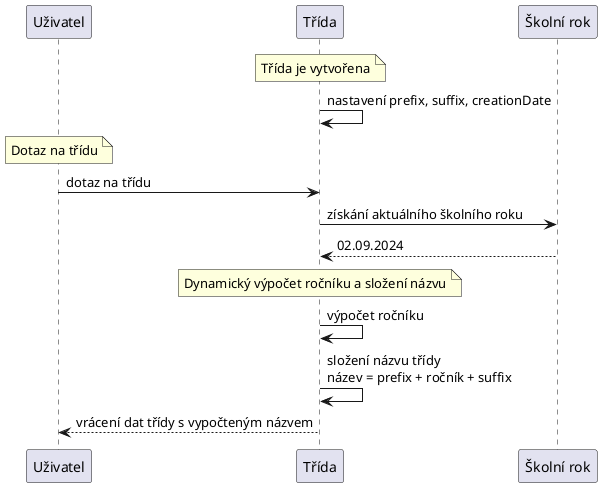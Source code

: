 @startuml td-schedule-calculated-class
participant "Uživatel" as User
participant "Třída" as Class
participant "Školní rok" as SchoolYear

note over Class: Třída je vytvořena
Class -> Class: nastavení prefix, suffix, creationDate

note over User: Dotaz na třídu
User -> Class: dotaz na třídu
Class -> SchoolYear: získání aktuálního školního roku
SchoolYear --> Class: 02.09.2024

note over Class: Dynamický výpočet ročníku a složení názvu
Class -> Class: výpočet ročníku
Class -> Class: složení názvu třídy\nnázev = prefix + ročník + suffix

Class --> User: vrácení dat třídy s vypočteným názvem

@enduml
